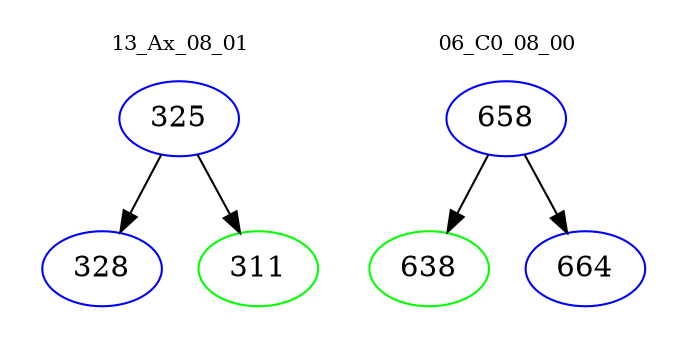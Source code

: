 digraph{
subgraph cluster_0 {
color = white
label = "13_Ax_08_01";
fontsize=10;
T0_325 [label="325", color="blue"]
T0_325 -> T0_328 [color="black"]
T0_328 [label="328", color="blue"]
T0_325 -> T0_311 [color="black"]
T0_311 [label="311", color="green"]
}
subgraph cluster_1 {
color = white
label = "06_C0_08_00";
fontsize=10;
T1_658 [label="658", color="blue"]
T1_658 -> T1_638 [color="black"]
T1_638 [label="638", color="green"]
T1_658 -> T1_664 [color="black"]
T1_664 [label="664", color="blue"]
}
}
